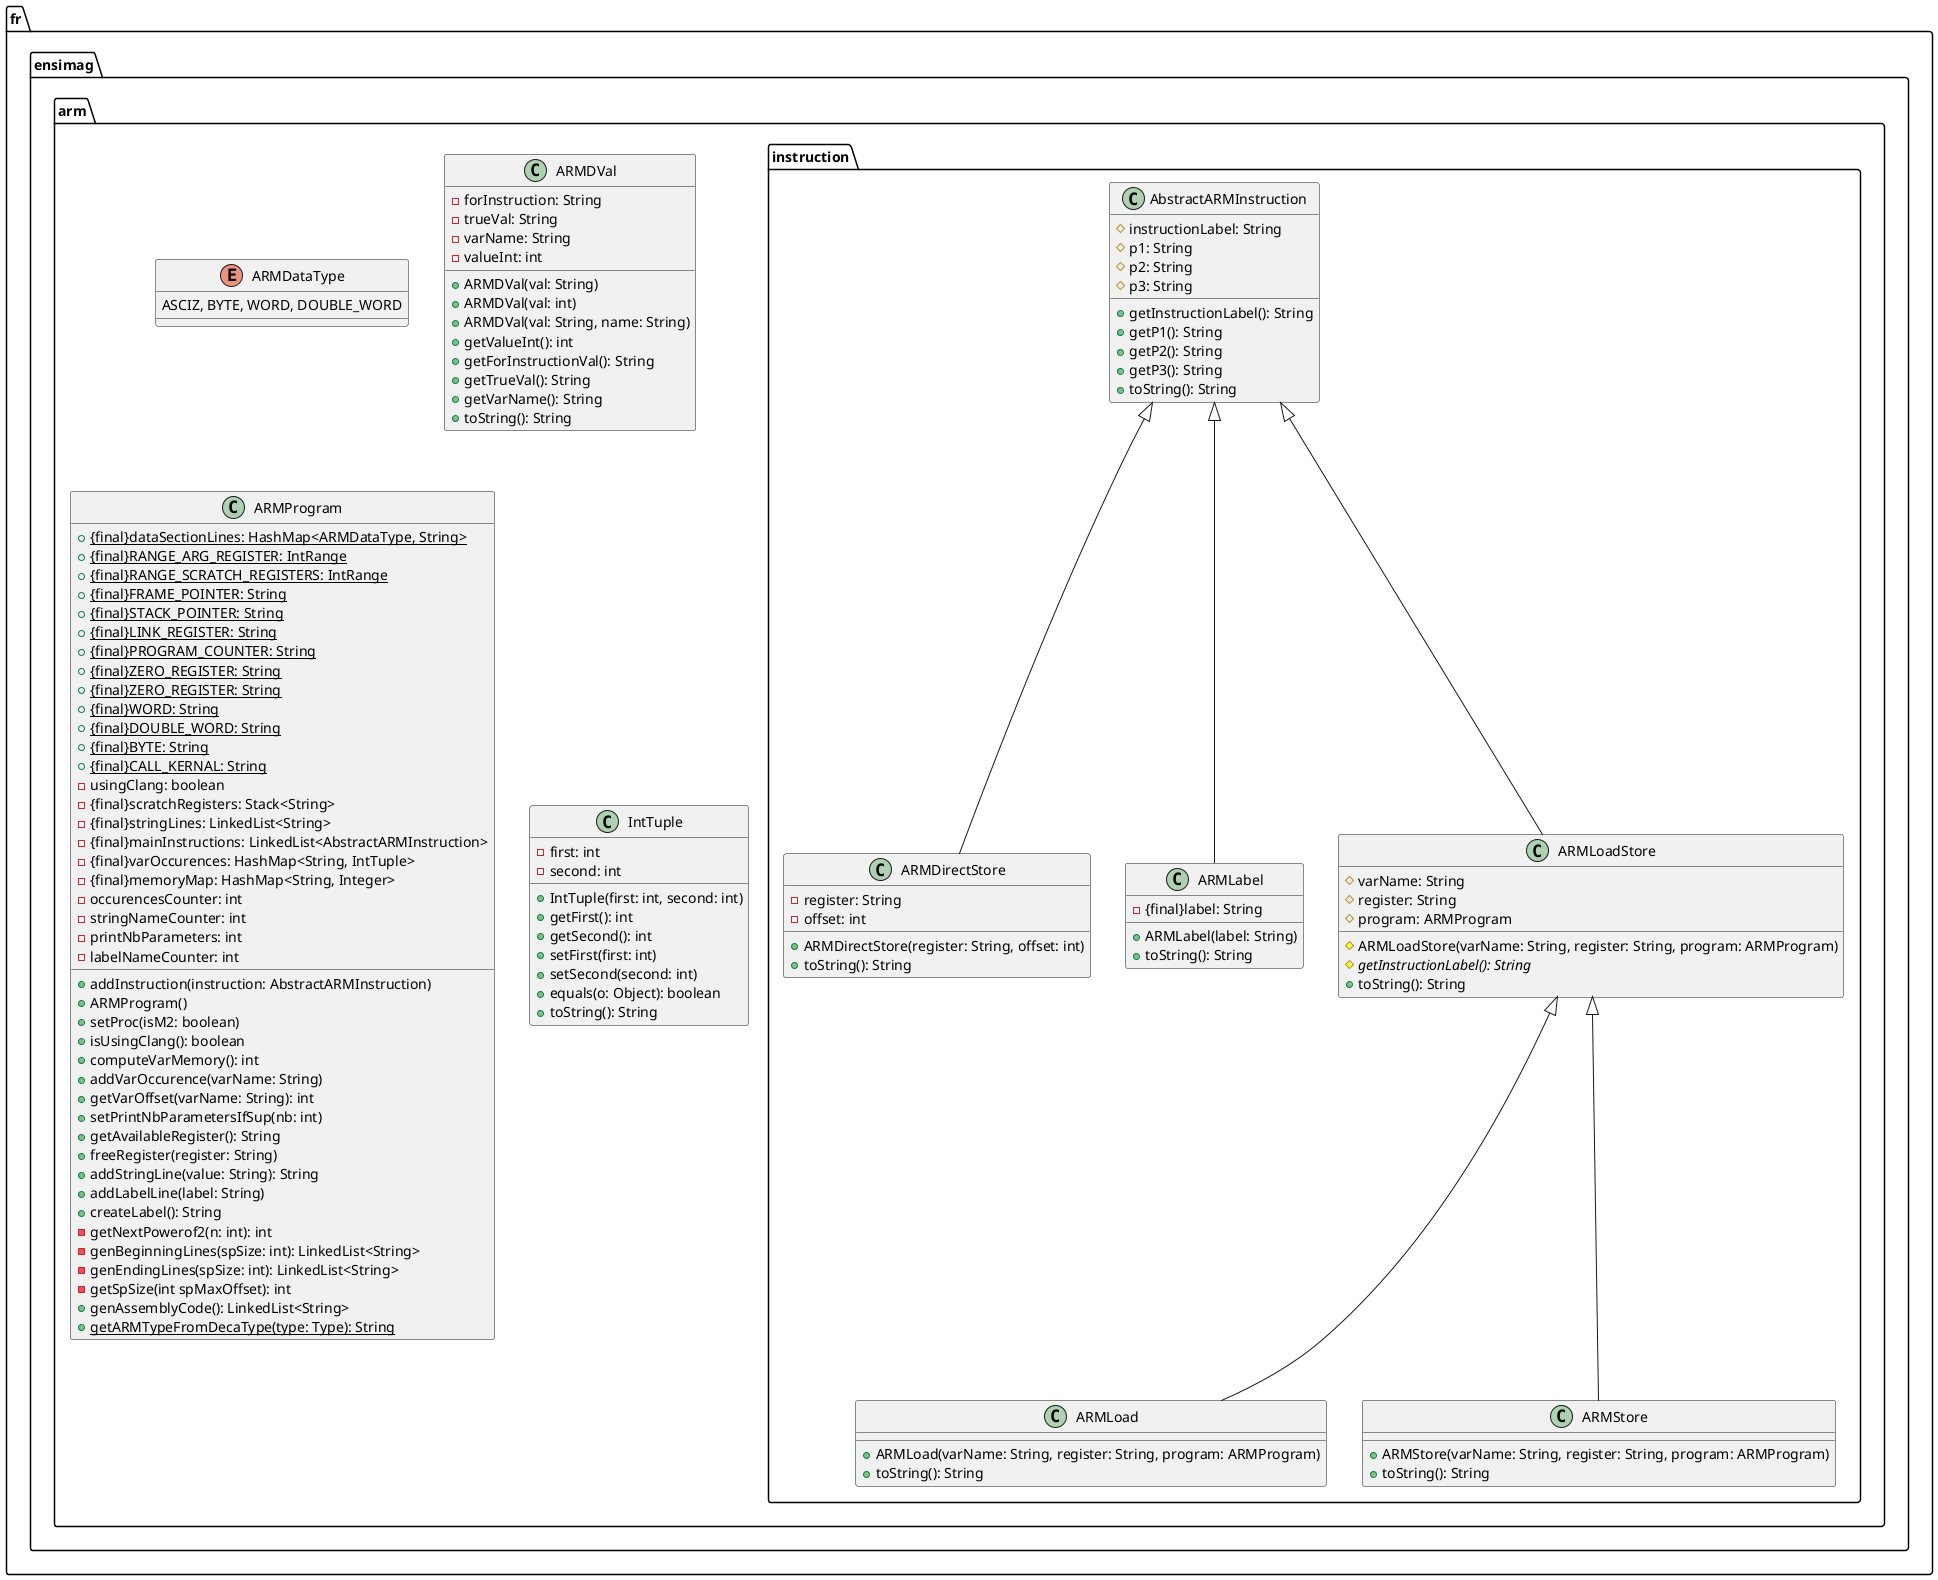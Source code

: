 @startuml

package fr.ensimag.arm.instruction{
    class AbstractARMInstruction{
        #instructionLabel: String
        #p1: String
        #p2: String
        #p3: String

        +getInstructionLabel(): String
        +getP1(): String
        +getP2(): String
        +getP3(): String
        +toString(): String
    }

    class ARMDirectStore{
        -register: String
        -offset: int 
        
        +ARMDirectStore(register: String, offset: int)
        +toString(): String
    }

    class ARMLabel{
        -{final}label: String
        
        +ARMLabel(label: String)
        +toString(): String
    }

    class ARMLoadStore{
        #varName: String
        #register: String
        #program: ARMProgram

        #ARMLoadStore(varName: String, register: String, program: ARMProgram)
        #{abstract}getInstructionLabel(): String
        +toString(): String
    }

    class ARMLoad{
        +ARMLoad(varName: String, register: String, program: ARMProgram)
        +toString(): String
    }

    class ARMStore{
        +ARMStore(varName: String, register: String, program: ARMProgram)
        +toString(): String
    }

    AbstractARMInstruction <|-- ARMDirectStore
    AbstractARMInstruction <|-- ARMLabel
    AbstractARMInstruction <|-- ARMLoadStore
    ARMLoadStore <|-- ARMLoad
    ARMLoadStore <|-- ARMStore
}

package fr.ensimag.arm{
    enum ARMDataType{
        ASCIZ, BYTE, WORD, DOUBLE_WORD
    }

    class ARMDVal{
        -forInstruction: String
        -trueVal: String
        -varName: String
        -valueInt: int

        +ARMDVal(val: String)
        +ARMDVal(val: int)
        +ARMDVal(val: String, name: String)
        +getValueInt(): int
        +getForInstructionVal(): String
        +getTrueVal(): String
        +getVarName(): String
        +toString(): String
    }

    class ARMProgram{
        +{static}{final}dataSectionLines: HashMap<ARMDataType, String>
        +{static}{final}RANGE_ARG_REGISTER: IntRange
        +{static}{final}RANGE_SCRATCH_REGISTERS: IntRange
        +{static}{final}FRAME_POINTER: String
        +{static}{final}STACK_POINTER: String
        +{static}{final}LINK_REGISTER: String
        +{static}{final}PROGRAM_COUNTER: String
        +{static}{final}ZERO_REGISTER: String
        +{static}{final}ZERO_REGISTER: String
        +{static}{final}WORD: String
        +{static}{final}DOUBLE_WORD: String
        +{static}{final}BYTE: String
        +{static}{final}CALL_KERNAL: String
        -usingClang: boolean
        -{final}scratchRegisters: Stack<String>
        -{final}stringLines: LinkedList<String>
        -{final}mainInstructions: LinkedList<AbstractARMInstruction>
        -{final}varOccurences: HashMap<String, IntTuple>
        -{final}memoryMap: HashMap<String, Integer>
        -occurencesCounter: int
        -stringNameCounter: int
        -printNbParameters: int
        -labelNameCounter: int

        +addInstruction(instruction: AbstractARMInstruction)
        +ARMProgram()
        +setProc(isM2: boolean)
        +isUsingClang(): boolean
        +computeVarMemory(): int
        +addVarOccurence(varName: String)
        +getVarOffset(varName: String): int
        +setPrintNbParametersIfSup(nb: int)
        +getAvailableRegister(): String
        +freeRegister(register: String)
        +addStringLine(value: String): String
        +addLabelLine(label: String)
        +createLabel(): String
        -getNextPowerof2(n: int): int
        -genBeginningLines(spSize: int): LinkedList<String>
        -genEndingLines(spSize: int): LinkedList<String>
        -getSpSize(int spMaxOffset): int
        +genAssemblyCode(): LinkedList<String>
        +{static}getARMTypeFromDecaType(type: Type): String
    }

    class IntTuple{
        -first: int
        -second: int

        +IntTuple(first: int, second: int)
        +getFirst(): int
        +getSecond(): int
        +setFirst(first: int)
        +setSecond(second: int)
        +equals(o: Object): boolean
        +toString(): String
    }
}
@enduml